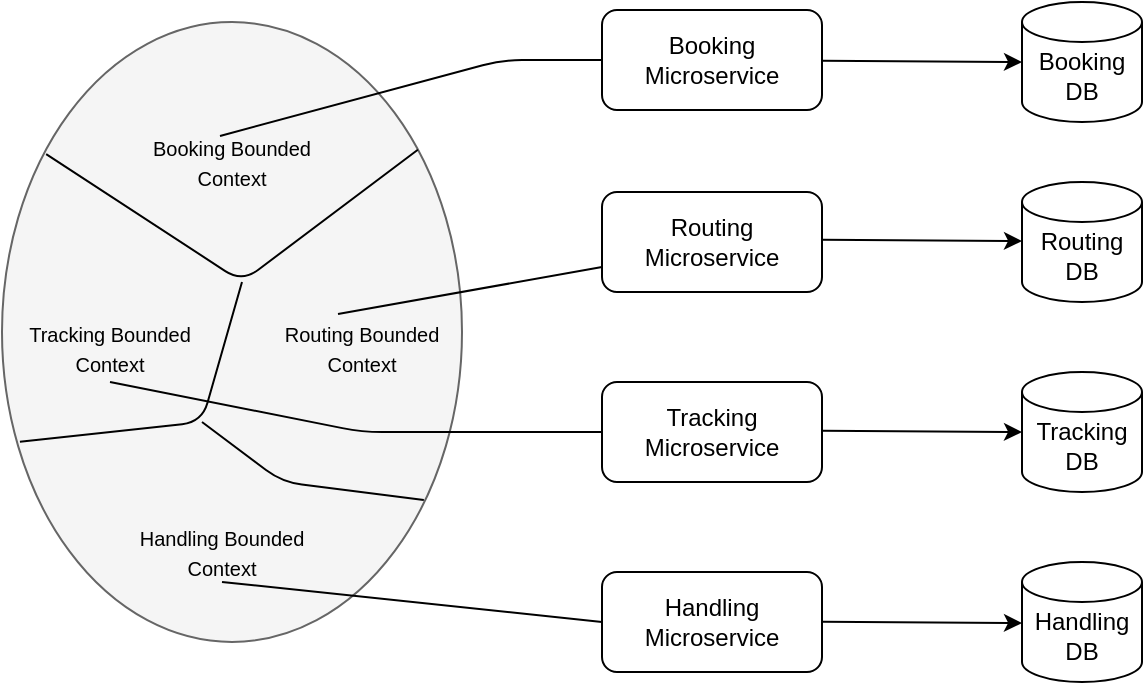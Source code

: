 <mxfile version="10.6.5" type="github"><diagram id="HYqFo2GOBSSL_ba2qDLX" name="Page-1"><mxGraphModel dx="918" dy="539" grid="1" gridSize="10" guides="1" tooltips="1" connect="1" arrows="1" fold="1" page="1" pageScale="1" pageWidth="850" pageHeight="1100" math="0" shadow="0"><root><mxCell id="0"/><mxCell id="1" parent="0"/><mxCell id="wjZ9_gKl-kPa8zMb2M-g-1" value="" style="ellipse;whiteSpace=wrap;html=1;fillColor=#f5f5f5;strokeColor=#666666;fontColor=#333333;" vertex="1" parent="1"><mxGeometry x="180" y="180" width="230" height="310" as="geometry"/></mxCell><mxCell id="wjZ9_gKl-kPa8zMb2M-g-3" value="" style="endArrow=none;html=1;exitX=0.096;exitY=0.213;exitDx=0;exitDy=0;exitPerimeter=0;entryX=0.904;entryY=0.206;entryDx=0;entryDy=0;entryPerimeter=0;" edge="1" parent="1" source="wjZ9_gKl-kPa8zMb2M-g-1" target="wjZ9_gKl-kPa8zMb2M-g-1"><mxGeometry width="50" height="50" relative="1" as="geometry"><mxPoint x="194" y="275" as="sourcePoint"/><mxPoint x="377" y="235" as="targetPoint"/><Array as="points"><mxPoint x="300" y="310"/></Array></mxGeometry></mxCell><mxCell id="wjZ9_gKl-kPa8zMb2M-g-4" value="" style="endArrow=none;html=1;exitX=0.039;exitY=0.677;exitDx=0;exitDy=0;exitPerimeter=0;" edge="1" parent="1" source="wjZ9_gKl-kPa8zMb2M-g-1"><mxGeometry width="50" height="50" relative="1" as="geometry"><mxPoint x="180" y="570" as="sourcePoint"/><mxPoint x="300" y="310" as="targetPoint"/><Array as="points"><mxPoint x="280" y="380"/></Array></mxGeometry></mxCell><mxCell id="wjZ9_gKl-kPa8zMb2M-g-5" value="" style="endArrow=none;html=1;entryX=0.917;entryY=0.771;entryDx=0;entryDy=0;entryPerimeter=0;" edge="1" parent="1" target="wjZ9_gKl-kPa8zMb2M-g-1"><mxGeometry width="50" height="50" relative="1" as="geometry"><mxPoint x="280" y="380" as="sourcePoint"/><mxPoint x="385" y="441" as="targetPoint"/><Array as="points"><mxPoint x="320" y="410"/></Array></mxGeometry></mxCell><mxCell id="wjZ9_gKl-kPa8zMb2M-g-6" value="&lt;font style=&quot;font-size: 10px&quot;&gt;Handling Bounded Context&lt;/font&gt;" style="text;html=1;strokeColor=none;fillColor=none;align=center;verticalAlign=middle;whiteSpace=wrap;rounded=0;" vertex="1" parent="1"><mxGeometry x="240" y="430" width="100" height="30" as="geometry"/></mxCell><mxCell id="wjZ9_gKl-kPa8zMb2M-g-7" value="&lt;font style=&quot;font-size: 10px&quot;&gt;Tracking Bounded Context&lt;/font&gt;" style="text;html=1;strokeColor=none;fillColor=none;align=center;verticalAlign=middle;whiteSpace=wrap;rounded=0;" vertex="1" parent="1"><mxGeometry x="184" y="325" width="100" height="35" as="geometry"/></mxCell><mxCell id="wjZ9_gKl-kPa8zMb2M-g-8" value="&lt;font style=&quot;font-size: 10px&quot;&gt;Routing Bounded Context&lt;/font&gt;" style="text;html=1;strokeColor=none;fillColor=none;align=center;verticalAlign=middle;whiteSpace=wrap;rounded=0;" vertex="1" parent="1"><mxGeometry x="310" y="330" width="100" height="25" as="geometry"/></mxCell><mxCell id="wjZ9_gKl-kPa8zMb2M-g-9" value="&lt;font style=&quot;font-size: 10px&quot;&gt;Booking Bounded Context&lt;/font&gt;" style="text;html=1;strokeColor=none;fillColor=none;align=center;verticalAlign=middle;whiteSpace=wrap;rounded=0;" vertex="1" parent="1"><mxGeometry x="245" y="240" width="100" height="20" as="geometry"/></mxCell><mxCell id="wjZ9_gKl-kPa8zMb2M-g-11" style="edgeStyle=orthogonalEdgeStyle;rounded=0;orthogonalLoop=1;jettySize=auto;html=1;exitX=0.5;exitY=1;exitDx=0;exitDy=0;" edge="1" parent="1"><mxGeometry relative="1" as="geometry"><mxPoint x="585" y="220" as="sourcePoint"/><mxPoint x="585" y="220" as="targetPoint"/></mxGeometry></mxCell><mxCell id="wjZ9_gKl-kPa8zMb2M-g-17" value="&lt;br&gt;Booking DB" style="strokeWidth=1;html=1;shape=mxgraph.flowchart.database;whiteSpace=wrap;" vertex="1" parent="1"><mxGeometry x="690" y="170" width="60" height="60" as="geometry"/></mxCell><mxCell id="wjZ9_gKl-kPa8zMb2M-g-24" value="Booking Microservice" style="shape=ext;rounded=1;html=1;whiteSpace=wrap;" vertex="1" parent="1"><mxGeometry x="480" y="174" width="110" height="50" as="geometry"/></mxCell><mxCell id="wjZ9_gKl-kPa8zMb2M-g-25" value="Routing Microservice" style="shape=ext;rounded=1;html=1;whiteSpace=wrap;" vertex="1" parent="1"><mxGeometry x="480" y="265" width="110" height="50" as="geometry"/></mxCell><mxCell id="wjZ9_gKl-kPa8zMb2M-g-26" value="Tracking Microservice" style="shape=ext;rounded=1;html=1;whiteSpace=wrap;" vertex="1" parent="1"><mxGeometry x="480" y="360" width="110" height="50" as="geometry"/></mxCell><mxCell id="wjZ9_gKl-kPa8zMb2M-g-27" value="Handling Microservice" style="shape=ext;rounded=1;html=1;whiteSpace=wrap;" vertex="1" parent="1"><mxGeometry x="480" y="455" width="110" height="50" as="geometry"/></mxCell><mxCell id="wjZ9_gKl-kPa8zMb2M-g-28" value="&lt;br&gt;Routing DB" style="strokeWidth=1;html=1;shape=mxgraph.flowchart.database;whiteSpace=wrap;" vertex="1" parent="1"><mxGeometry x="690" y="260" width="60" height="60" as="geometry"/></mxCell><mxCell id="wjZ9_gKl-kPa8zMb2M-g-29" value="&lt;br&gt;Tracking DB" style="strokeWidth=1;html=1;shape=mxgraph.flowchart.database;whiteSpace=wrap;" vertex="1" parent="1"><mxGeometry x="690" y="355" width="60" height="60" as="geometry"/></mxCell><mxCell id="wjZ9_gKl-kPa8zMb2M-g-30" value="&lt;br&gt;Handling DB" style="strokeWidth=1;html=1;shape=mxgraph.flowchart.database;whiteSpace=wrap;" vertex="1" parent="1"><mxGeometry x="690" y="450" width="60" height="60" as="geometry"/></mxCell><mxCell id="wjZ9_gKl-kPa8zMb2M-g-32" value="" style="endArrow=classic;html=1;entryX=0;entryY=0.5;entryDx=0;entryDy=0;entryPerimeter=0;" edge="1" parent="1" source="wjZ9_gKl-kPa8zMb2M-g-24" target="wjZ9_gKl-kPa8zMb2M-g-17"><mxGeometry width="50" height="50" relative="1" as="geometry"><mxPoint x="180" y="580" as="sourcePoint"/><mxPoint x="680" y="196" as="targetPoint"/></mxGeometry></mxCell><mxCell id="wjZ9_gKl-kPa8zMb2M-g-37" value="" style="endArrow=classic;html=1;entryX=0;entryY=0.5;entryDx=0;entryDy=0;entryPerimeter=0;" edge="1" parent="1"><mxGeometry width="50" height="50" relative="1" as="geometry"><mxPoint x="590" y="288.855" as="sourcePoint"/><mxPoint x="690" y="289.5" as="targetPoint"/></mxGeometry></mxCell><mxCell id="wjZ9_gKl-kPa8zMb2M-g-38" value="" style="endArrow=classic;html=1;entryX=0;entryY=0.5;entryDx=0;entryDy=0;entryPerimeter=0;" edge="1" parent="1"><mxGeometry width="50" height="50" relative="1" as="geometry"><mxPoint x="590" y="384.355" as="sourcePoint"/><mxPoint x="690" y="385" as="targetPoint"/></mxGeometry></mxCell><mxCell id="wjZ9_gKl-kPa8zMb2M-g-39" value="" style="endArrow=classic;html=1;entryX=0;entryY=0.5;entryDx=0;entryDy=0;entryPerimeter=0;" edge="1" parent="1"><mxGeometry width="50" height="50" relative="1" as="geometry"><mxPoint x="590" y="479.855" as="sourcePoint"/><mxPoint x="690" y="480.5" as="targetPoint"/></mxGeometry></mxCell><mxCell id="wjZ9_gKl-kPa8zMb2M-g-41" value="" style="endArrow=none;html=1;entryX=0;entryY=0.5;entryDx=0;entryDy=0;exitX=0.44;exitY=-0.15;exitDx=0;exitDy=0;exitPerimeter=0;" edge="1" parent="1" source="wjZ9_gKl-kPa8zMb2M-g-9" target="wjZ9_gKl-kPa8zMb2M-g-24"><mxGeometry width="50" height="50" relative="1" as="geometry"><mxPoint x="180" y="580" as="sourcePoint"/><mxPoint x="230" y="530" as="targetPoint"/><Array as="points"><mxPoint x="430" y="199"/></Array></mxGeometry></mxCell><mxCell id="wjZ9_gKl-kPa8zMb2M-g-42" value="" style="endArrow=none;html=1;entryX=0;entryY=0.75;entryDx=0;entryDy=0;exitX=0.38;exitY=-0.16;exitDx=0;exitDy=0;exitPerimeter=0;" edge="1" parent="1" source="wjZ9_gKl-kPa8zMb2M-g-8" target="wjZ9_gKl-kPa8zMb2M-g-25"><mxGeometry width="50" height="50" relative="1" as="geometry"><mxPoint x="354" y="334" as="sourcePoint"/><mxPoint x="230" y="530" as="targetPoint"/></mxGeometry></mxCell><mxCell id="wjZ9_gKl-kPa8zMb2M-g-43" value="" style="endArrow=none;html=1;entryX=0;entryY=0.5;entryDx=0;entryDy=0;exitX=0.5;exitY=1;exitDx=0;exitDy=0;" edge="1" parent="1" source="wjZ9_gKl-kPa8zMb2M-g-7" target="wjZ9_gKl-kPa8zMb2M-g-26"><mxGeometry width="50" height="50" relative="1" as="geometry"><mxPoint x="234" y="345" as="sourcePoint"/><mxPoint x="230" y="530" as="targetPoint"/><Array as="points"><mxPoint x="360" y="385"/></Array></mxGeometry></mxCell><mxCell id="wjZ9_gKl-kPa8zMb2M-g-44" value="" style="endArrow=none;html=1;entryX=0;entryY=0.5;entryDx=0;entryDy=0;exitX=0.5;exitY=1;exitDx=0;exitDy=0;" edge="1" parent="1" source="wjZ9_gKl-kPa8zMb2M-g-6" target="wjZ9_gKl-kPa8zMb2M-g-27"><mxGeometry width="50" height="50" relative="1" as="geometry"><mxPoint x="180" y="580" as="sourcePoint"/><mxPoint x="230" y="530" as="targetPoint"/></mxGeometry></mxCell></root></mxGraphModel></diagram></mxfile>